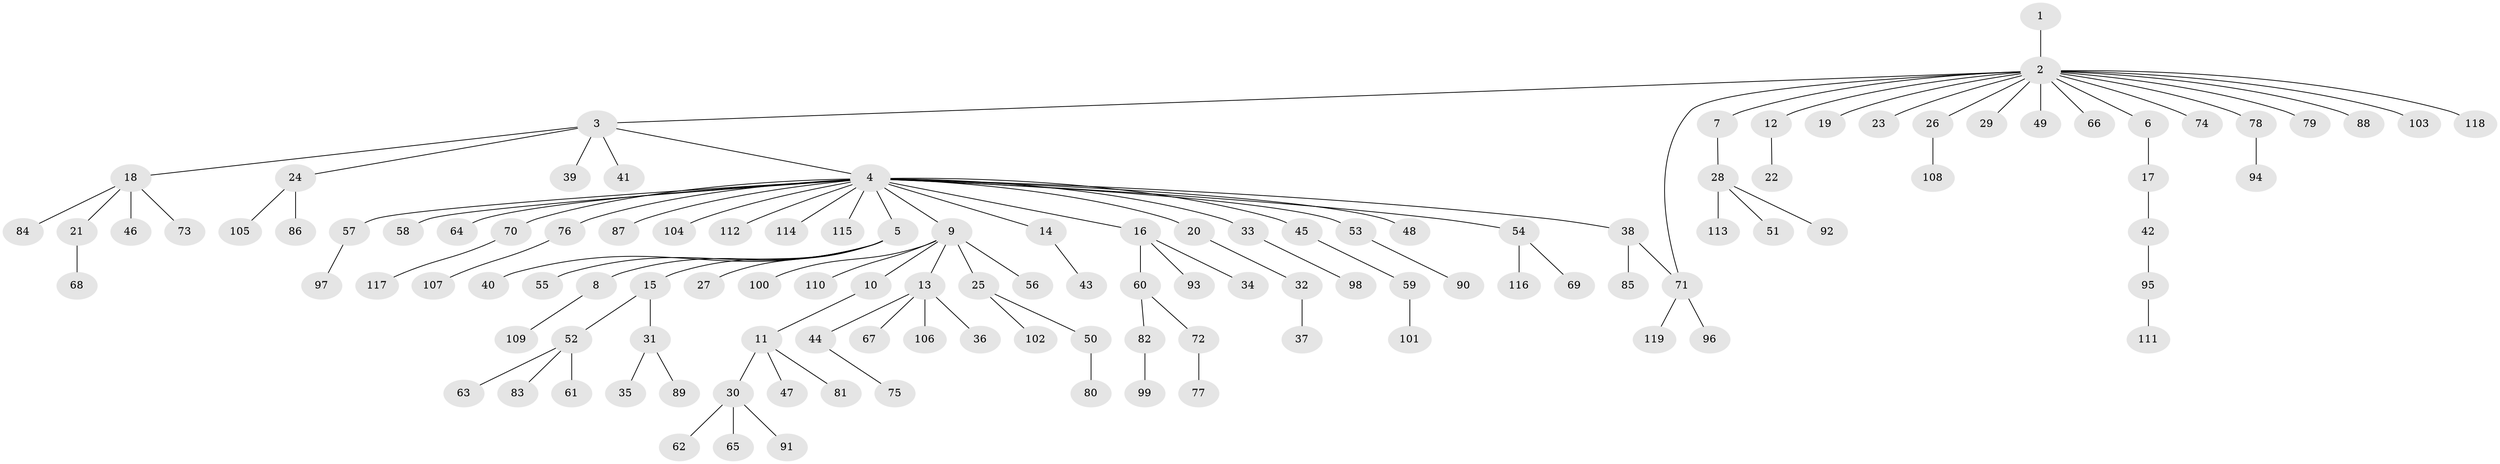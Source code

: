 // Generated by graph-tools (version 1.1) at 2025/14/03/09/25 04:14:39]
// undirected, 119 vertices, 119 edges
graph export_dot {
graph [start="1"]
  node [color=gray90,style=filled];
  1;
  2;
  3;
  4;
  5;
  6;
  7;
  8;
  9;
  10;
  11;
  12;
  13;
  14;
  15;
  16;
  17;
  18;
  19;
  20;
  21;
  22;
  23;
  24;
  25;
  26;
  27;
  28;
  29;
  30;
  31;
  32;
  33;
  34;
  35;
  36;
  37;
  38;
  39;
  40;
  41;
  42;
  43;
  44;
  45;
  46;
  47;
  48;
  49;
  50;
  51;
  52;
  53;
  54;
  55;
  56;
  57;
  58;
  59;
  60;
  61;
  62;
  63;
  64;
  65;
  66;
  67;
  68;
  69;
  70;
  71;
  72;
  73;
  74;
  75;
  76;
  77;
  78;
  79;
  80;
  81;
  82;
  83;
  84;
  85;
  86;
  87;
  88;
  89;
  90;
  91;
  92;
  93;
  94;
  95;
  96;
  97;
  98;
  99;
  100;
  101;
  102;
  103;
  104;
  105;
  106;
  107;
  108;
  109;
  110;
  111;
  112;
  113;
  114;
  115;
  116;
  117;
  118;
  119;
  1 -- 2;
  2 -- 3;
  2 -- 6;
  2 -- 7;
  2 -- 12;
  2 -- 19;
  2 -- 23;
  2 -- 26;
  2 -- 29;
  2 -- 49;
  2 -- 66;
  2 -- 71;
  2 -- 74;
  2 -- 78;
  2 -- 79;
  2 -- 88;
  2 -- 103;
  2 -- 118;
  3 -- 4;
  3 -- 18;
  3 -- 24;
  3 -- 39;
  3 -- 41;
  4 -- 5;
  4 -- 9;
  4 -- 14;
  4 -- 16;
  4 -- 20;
  4 -- 33;
  4 -- 38;
  4 -- 45;
  4 -- 48;
  4 -- 53;
  4 -- 54;
  4 -- 57;
  4 -- 58;
  4 -- 64;
  4 -- 70;
  4 -- 76;
  4 -- 87;
  4 -- 104;
  4 -- 112;
  4 -- 114;
  4 -- 115;
  5 -- 8;
  5 -- 15;
  5 -- 27;
  5 -- 40;
  5 -- 55;
  6 -- 17;
  7 -- 28;
  8 -- 109;
  9 -- 10;
  9 -- 13;
  9 -- 25;
  9 -- 56;
  9 -- 100;
  9 -- 110;
  10 -- 11;
  11 -- 30;
  11 -- 47;
  11 -- 81;
  12 -- 22;
  13 -- 36;
  13 -- 44;
  13 -- 67;
  13 -- 106;
  14 -- 43;
  15 -- 31;
  15 -- 52;
  16 -- 34;
  16 -- 60;
  16 -- 93;
  17 -- 42;
  18 -- 21;
  18 -- 46;
  18 -- 73;
  18 -- 84;
  20 -- 32;
  21 -- 68;
  24 -- 86;
  24 -- 105;
  25 -- 50;
  25 -- 102;
  26 -- 108;
  28 -- 51;
  28 -- 92;
  28 -- 113;
  30 -- 62;
  30 -- 65;
  30 -- 91;
  31 -- 35;
  31 -- 89;
  32 -- 37;
  33 -- 98;
  38 -- 71;
  38 -- 85;
  42 -- 95;
  44 -- 75;
  45 -- 59;
  50 -- 80;
  52 -- 61;
  52 -- 63;
  52 -- 83;
  53 -- 90;
  54 -- 69;
  54 -- 116;
  57 -- 97;
  59 -- 101;
  60 -- 72;
  60 -- 82;
  70 -- 117;
  71 -- 96;
  71 -- 119;
  72 -- 77;
  76 -- 107;
  78 -- 94;
  82 -- 99;
  95 -- 111;
}
